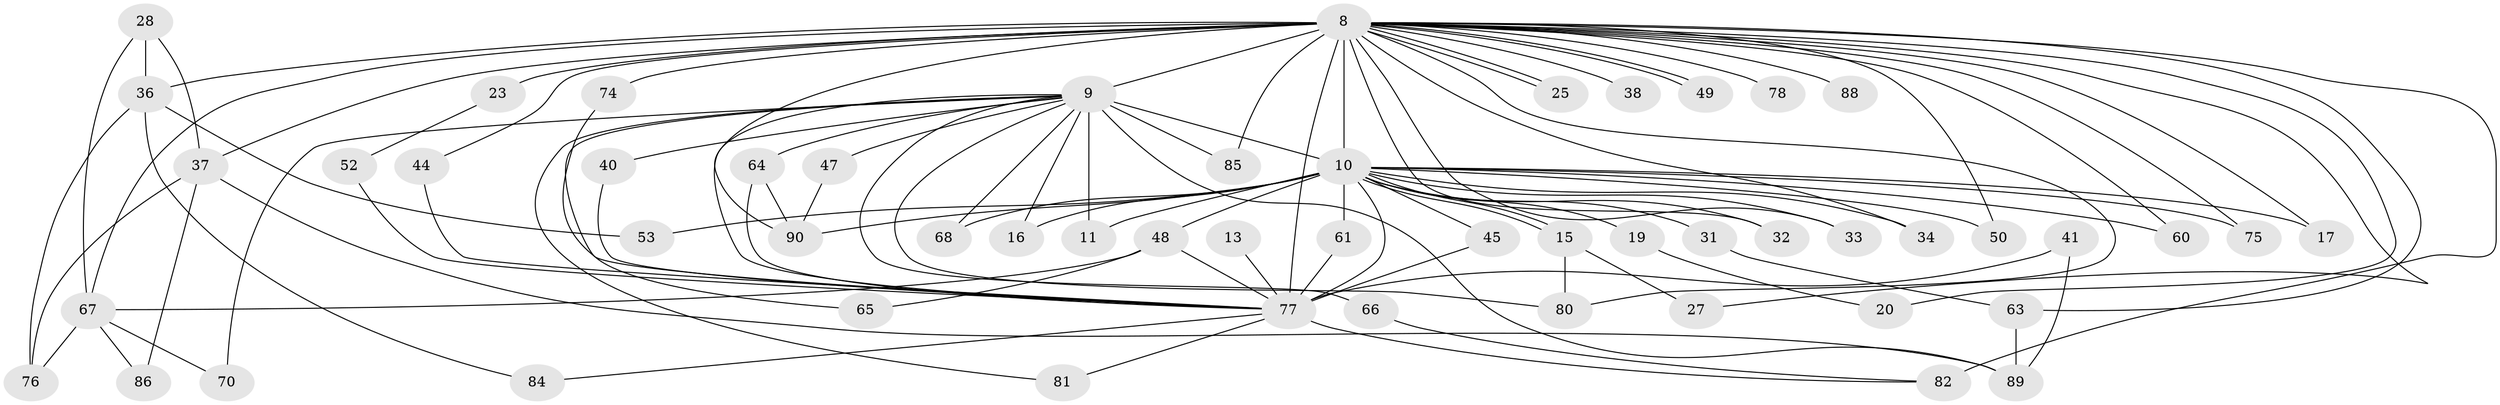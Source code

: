// original degree distribution, {24: 0.03333333333333333, 19: 0.011111111111111112, 14: 0.022222222222222223, 17: 0.011111111111111112, 13: 0.011111111111111112, 26: 0.011111111111111112, 21: 0.011111111111111112, 2: 0.5555555555555556, 7: 0.011111111111111112, 6: 0.044444444444444446, 5: 0.03333333333333333, 4: 0.022222222222222223, 3: 0.2222222222222222}
// Generated by graph-tools (version 1.1) at 2025/49/03/04/25 21:49:13]
// undirected, 54 vertices, 102 edges
graph export_dot {
graph [start="1"]
  node [color=gray90,style=filled];
  8 [super="+6"];
  9 [super="+4+7"];
  10 [super="+1"];
  11;
  13;
  15;
  16;
  17;
  19;
  20;
  23;
  25;
  27;
  28;
  31;
  32;
  33;
  34;
  36 [super="+35"];
  37 [super="+29"];
  38;
  40;
  41;
  44;
  45;
  47;
  48 [super="+14+43"];
  49;
  50 [super="+46+24"];
  52;
  53;
  60;
  61;
  63 [super="+55"];
  64 [super="+18+42"];
  65;
  66;
  67 [super="+21"];
  68;
  70;
  74;
  75;
  76 [super="+39"];
  77 [super="+72+73"];
  78 [super="+69"];
  80 [super="+79"];
  81;
  82 [super="+57+56"];
  84;
  85;
  86;
  88 [super="+58"];
  89 [super="+83"];
  90 [super="+62+30+87"];
  8 -- 9 [weight=9];
  8 -- 10 [weight=6];
  8 -- 25;
  8 -- 25;
  8 -- 27;
  8 -- 32;
  8 -- 34;
  8 -- 38 [weight=2];
  8 -- 49;
  8 -- 49;
  8 -- 63 [weight=2];
  8 -- 74;
  8 -- 75;
  8 -- 88 [weight=3];
  8 -- 78 [weight=3];
  8 -- 36 [weight=5];
  8 -- 67;
  8 -- 77 [weight=8];
  8 -- 17;
  8 -- 20;
  8 -- 85;
  8 -- 23 [weight=2];
  8 -- 33;
  8 -- 37 [weight=2];
  8 -- 44;
  8 -- 50 [weight=3];
  8 -- 60;
  8 -- 80;
  8 -- 90 [weight=2];
  8 -- 82 [weight=3];
  9 -- 10 [weight=6];
  9 -- 65;
  9 -- 66;
  9 -- 81;
  9 -- 85;
  9 -- 40;
  9 -- 70;
  9 -- 16;
  9 -- 68;
  9 -- 11;
  9 -- 47;
  9 -- 89;
  9 -- 80;
  9 -- 77 [weight=7];
  9 -- 64;
  10 -- 11;
  10 -- 15;
  10 -- 15;
  10 -- 16;
  10 -- 19 [weight=2];
  10 -- 31 [weight=2];
  10 -- 32;
  10 -- 33;
  10 -- 68;
  10 -- 75;
  10 -- 17;
  10 -- 34;
  10 -- 45;
  10 -- 48 [weight=3];
  10 -- 53;
  10 -- 60;
  10 -- 61;
  10 -- 50;
  10 -- 90 [weight=3];
  10 -- 77 [weight=5];
  13 -- 77 [weight=2];
  15 -- 27;
  15 -- 80 [weight=2];
  19 -- 20;
  23 -- 52;
  28 -- 67;
  28 -- 37;
  28 -- 36;
  31 -- 63;
  36 -- 53;
  36 -- 84;
  36 -- 76;
  37 -- 86;
  37 -- 76;
  37 -- 89;
  40 -- 77;
  41 -- 77 [weight=2];
  41 -- 89;
  44 -- 77;
  45 -- 77;
  47 -- 90;
  48 -- 67 [weight=2];
  48 -- 65;
  48 -- 77;
  52 -- 77;
  61 -- 77;
  63 -- 89;
  64 -- 90;
  64 -- 77;
  66 -- 82;
  67 -- 70;
  67 -- 86;
  67 -- 76;
  74 -- 77;
  77 -- 81;
  77 -- 84;
  77 -- 82;
}
